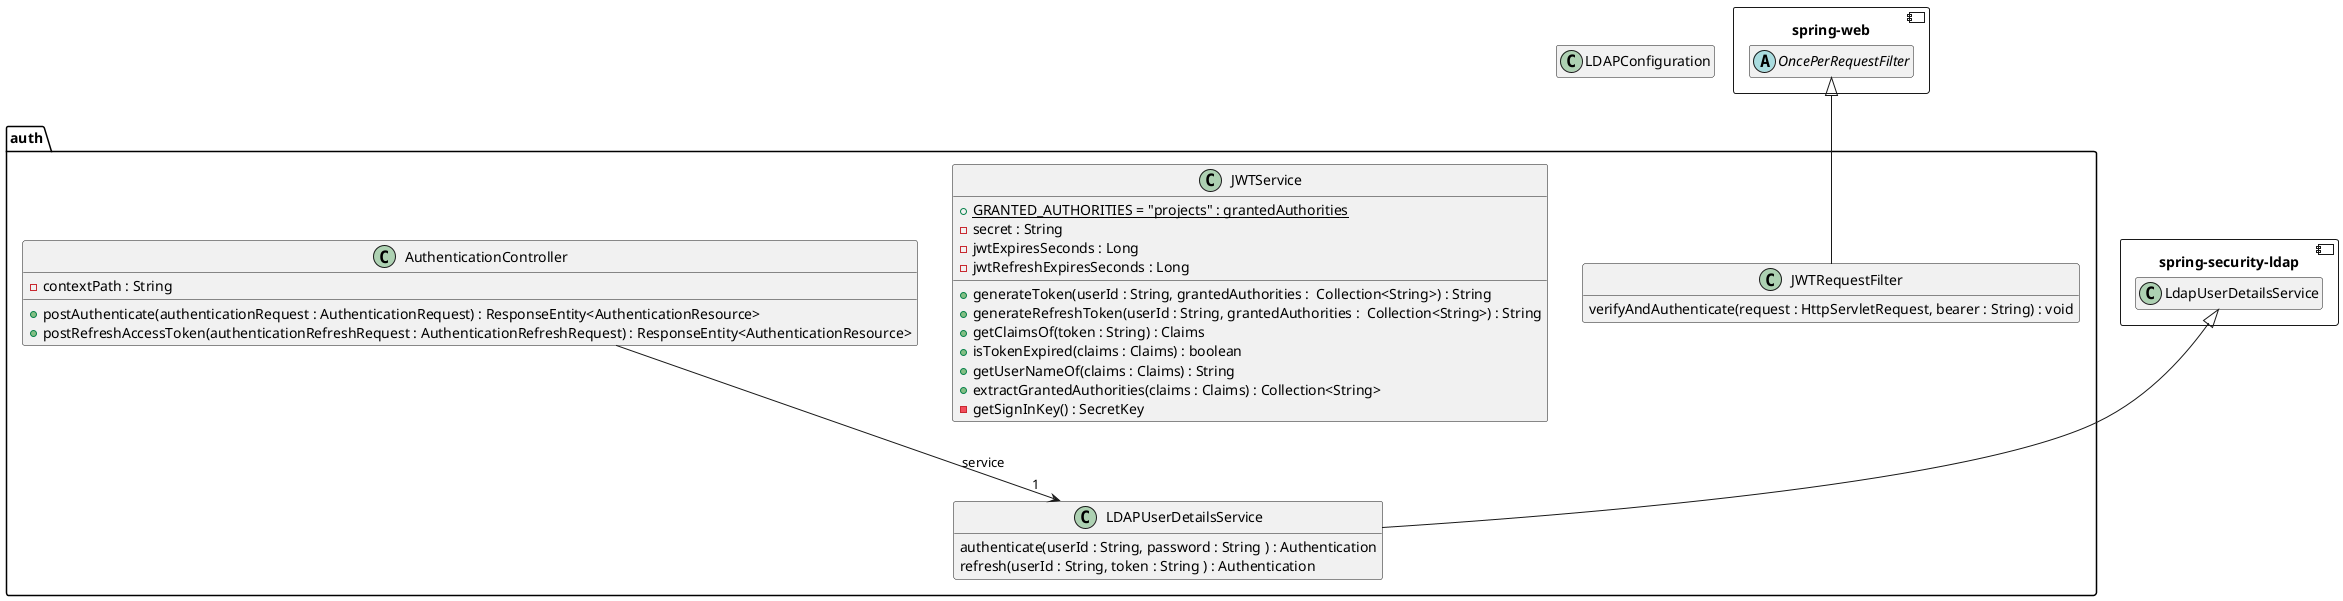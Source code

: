 @startuml Ebene3.png
hide empty members

component [spring-web] {
    abstract class OncePerRequestFilter
}

component [spring-security-ldap] {
    class "LdapUserDetailsService" as springLdapUserDetailsService
}

package auth {

    class LDAPUserDetailsService {
        authenticate(userId : String, password : String ) : Authentication
        refresh(userId : String, token : String ) : Authentication
    }
    springLdapUserDetailsService <|-- LDAPUserDetailsService

    class JWTRequestFilter {
        verifyAndAuthenticate(request : HttpServletRequest, bearer : String) : void
    }
    OncePerRequestFilter <|-- JWTRequestFilter

    class JWTService {
        +{static} GRANTED_AUTHORITIES = "projects" : grantedAuthorities
        -secret : String
        -jwtExpiresSeconds : Long
        -jwtRefreshExpiresSeconds : Long

        +generateToken(userId : String, grantedAuthorities :  Collection<String>) : String
        +generateRefreshToken(userId : String, grantedAuthorities :  Collection<String>) : String
        +getClaimsOf(token : String) : Claims
        +isTokenExpired(claims : Claims) : boolean
        +getUserNameOf(claims : Claims) : String
        +extractGrantedAuthorities(claims : Claims) : Collection<String>
        -getSignInKey() : SecretKey

    }

    class AuthenticationController {
        -contextPath : String
        +postAuthenticate(authenticationRequest : AuthenticationRequest) : ResponseEntity<AuthenticationResource>
        +postRefreshAccessToken(authenticationRefreshRequest : AuthenticationRefreshRequest) : ResponseEntity<AuthenticationResource>
    }
    AuthenticationController --> "1" LDAPUserDetailsService : service
}

    class LDAPConfiguration {
    }


}
@enduml
